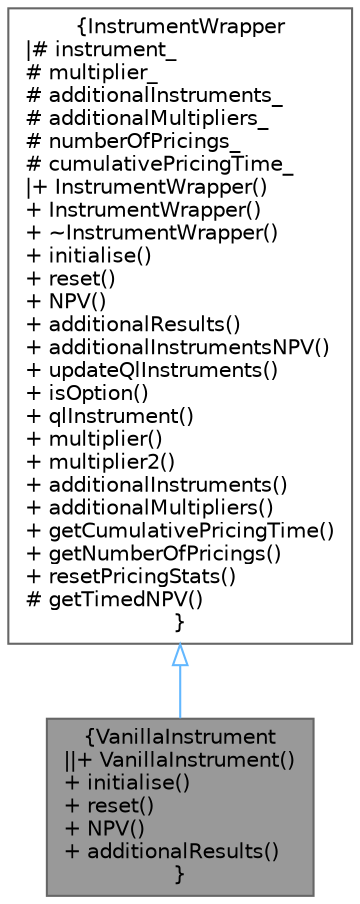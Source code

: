 digraph "VanillaInstrument"
{
 // INTERACTIVE_SVG=YES
 // LATEX_PDF_SIZE
  bgcolor="transparent";
  edge [fontname=Helvetica,fontsize=10,labelfontname=Helvetica,labelfontsize=10];
  node [fontname=Helvetica,fontsize=10,shape=box,height=0.2,width=0.4];
  Node1 [label="{VanillaInstrument\n||+ VanillaInstrument()\l+ initialise()\l+ reset()\l+ NPV()\l+ additionalResults()\l}",height=0.2,width=0.4,color="gray40", fillcolor="grey60", style="filled", fontcolor="black",tooltip="Vanilla Instrument Wrapper."];
  Node2 -> Node1 [dir="back",color="steelblue1",style="solid",arrowtail="onormal"];
  Node2 [label="{InstrumentWrapper\n|# instrument_\l# multiplier_\l# additionalInstruments_\l# additionalMultipliers_\l# numberOfPricings_\l# cumulativePricingTime_\l|+ InstrumentWrapper()\l+ InstrumentWrapper()\l+ ~InstrumentWrapper()\l+ initialise()\l+ reset()\l+ NPV()\l+ additionalResults()\l+ additionalInstrumentsNPV()\l+ updateQlInstruments()\l+ isOption()\l+ qlInstrument()\l+ multiplier()\l+ multiplier2()\l+ additionalInstruments()\l+ additionalMultipliers()\l+ getCumulativePricingTime()\l+ getNumberOfPricings()\l+ resetPricingStats()\l# getTimedNPV()\l}",height=0.2,width=0.4,color="gray40", fillcolor="white", style="filled",URL="$classore_1_1data_1_1_instrument_wrapper.html",tooltip="Instrument Wrapper."];
}
